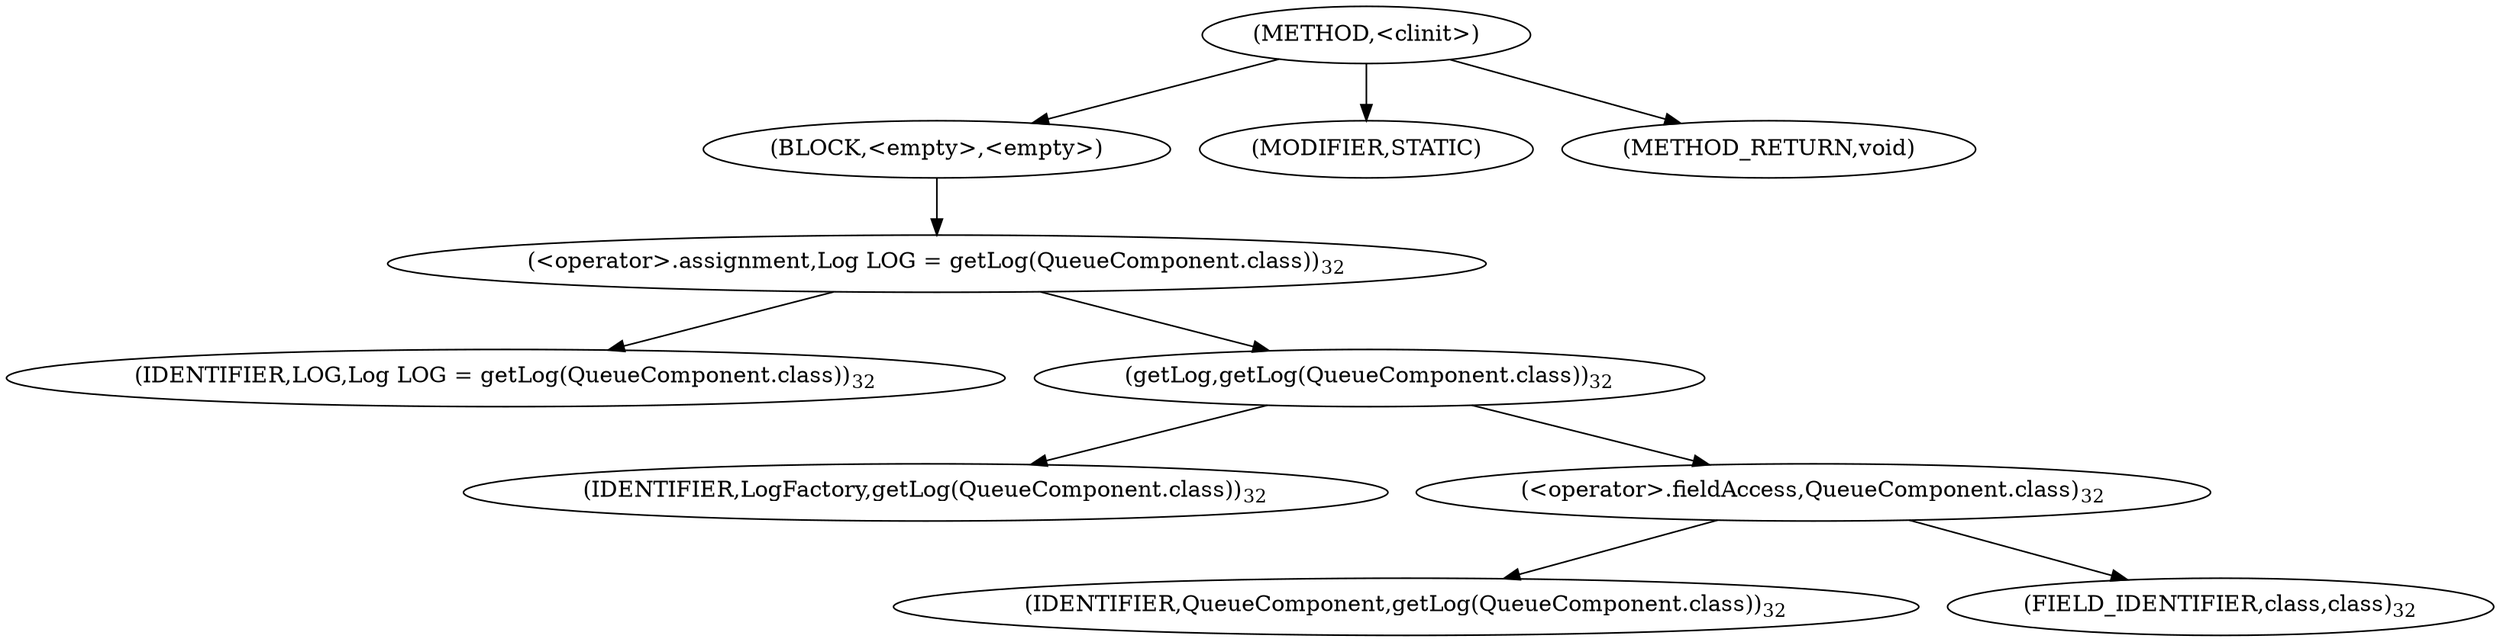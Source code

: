 digraph "&lt;clinit&gt;" {  
"19" [label = <(METHOD,&lt;clinit&gt;)> ]
"20" [label = <(BLOCK,&lt;empty&gt;,&lt;empty&gt;)> ]
"21" [label = <(&lt;operator&gt;.assignment,Log LOG = getLog(QueueComponent.class))<SUB>32</SUB>> ]
"22" [label = <(IDENTIFIER,LOG,Log LOG = getLog(QueueComponent.class))<SUB>32</SUB>> ]
"23" [label = <(getLog,getLog(QueueComponent.class))<SUB>32</SUB>> ]
"24" [label = <(IDENTIFIER,LogFactory,getLog(QueueComponent.class))<SUB>32</SUB>> ]
"25" [label = <(&lt;operator&gt;.fieldAccess,QueueComponent.class)<SUB>32</SUB>> ]
"26" [label = <(IDENTIFIER,QueueComponent,getLog(QueueComponent.class))<SUB>32</SUB>> ]
"27" [label = <(FIELD_IDENTIFIER,class,class)<SUB>32</SUB>> ]
"28" [label = <(MODIFIER,STATIC)> ]
"29" [label = <(METHOD_RETURN,void)> ]
  "19" -> "20" 
  "19" -> "28" 
  "19" -> "29" 
  "20" -> "21" 
  "21" -> "22" 
  "21" -> "23" 
  "23" -> "24" 
  "23" -> "25" 
  "25" -> "26" 
  "25" -> "27" 
}
